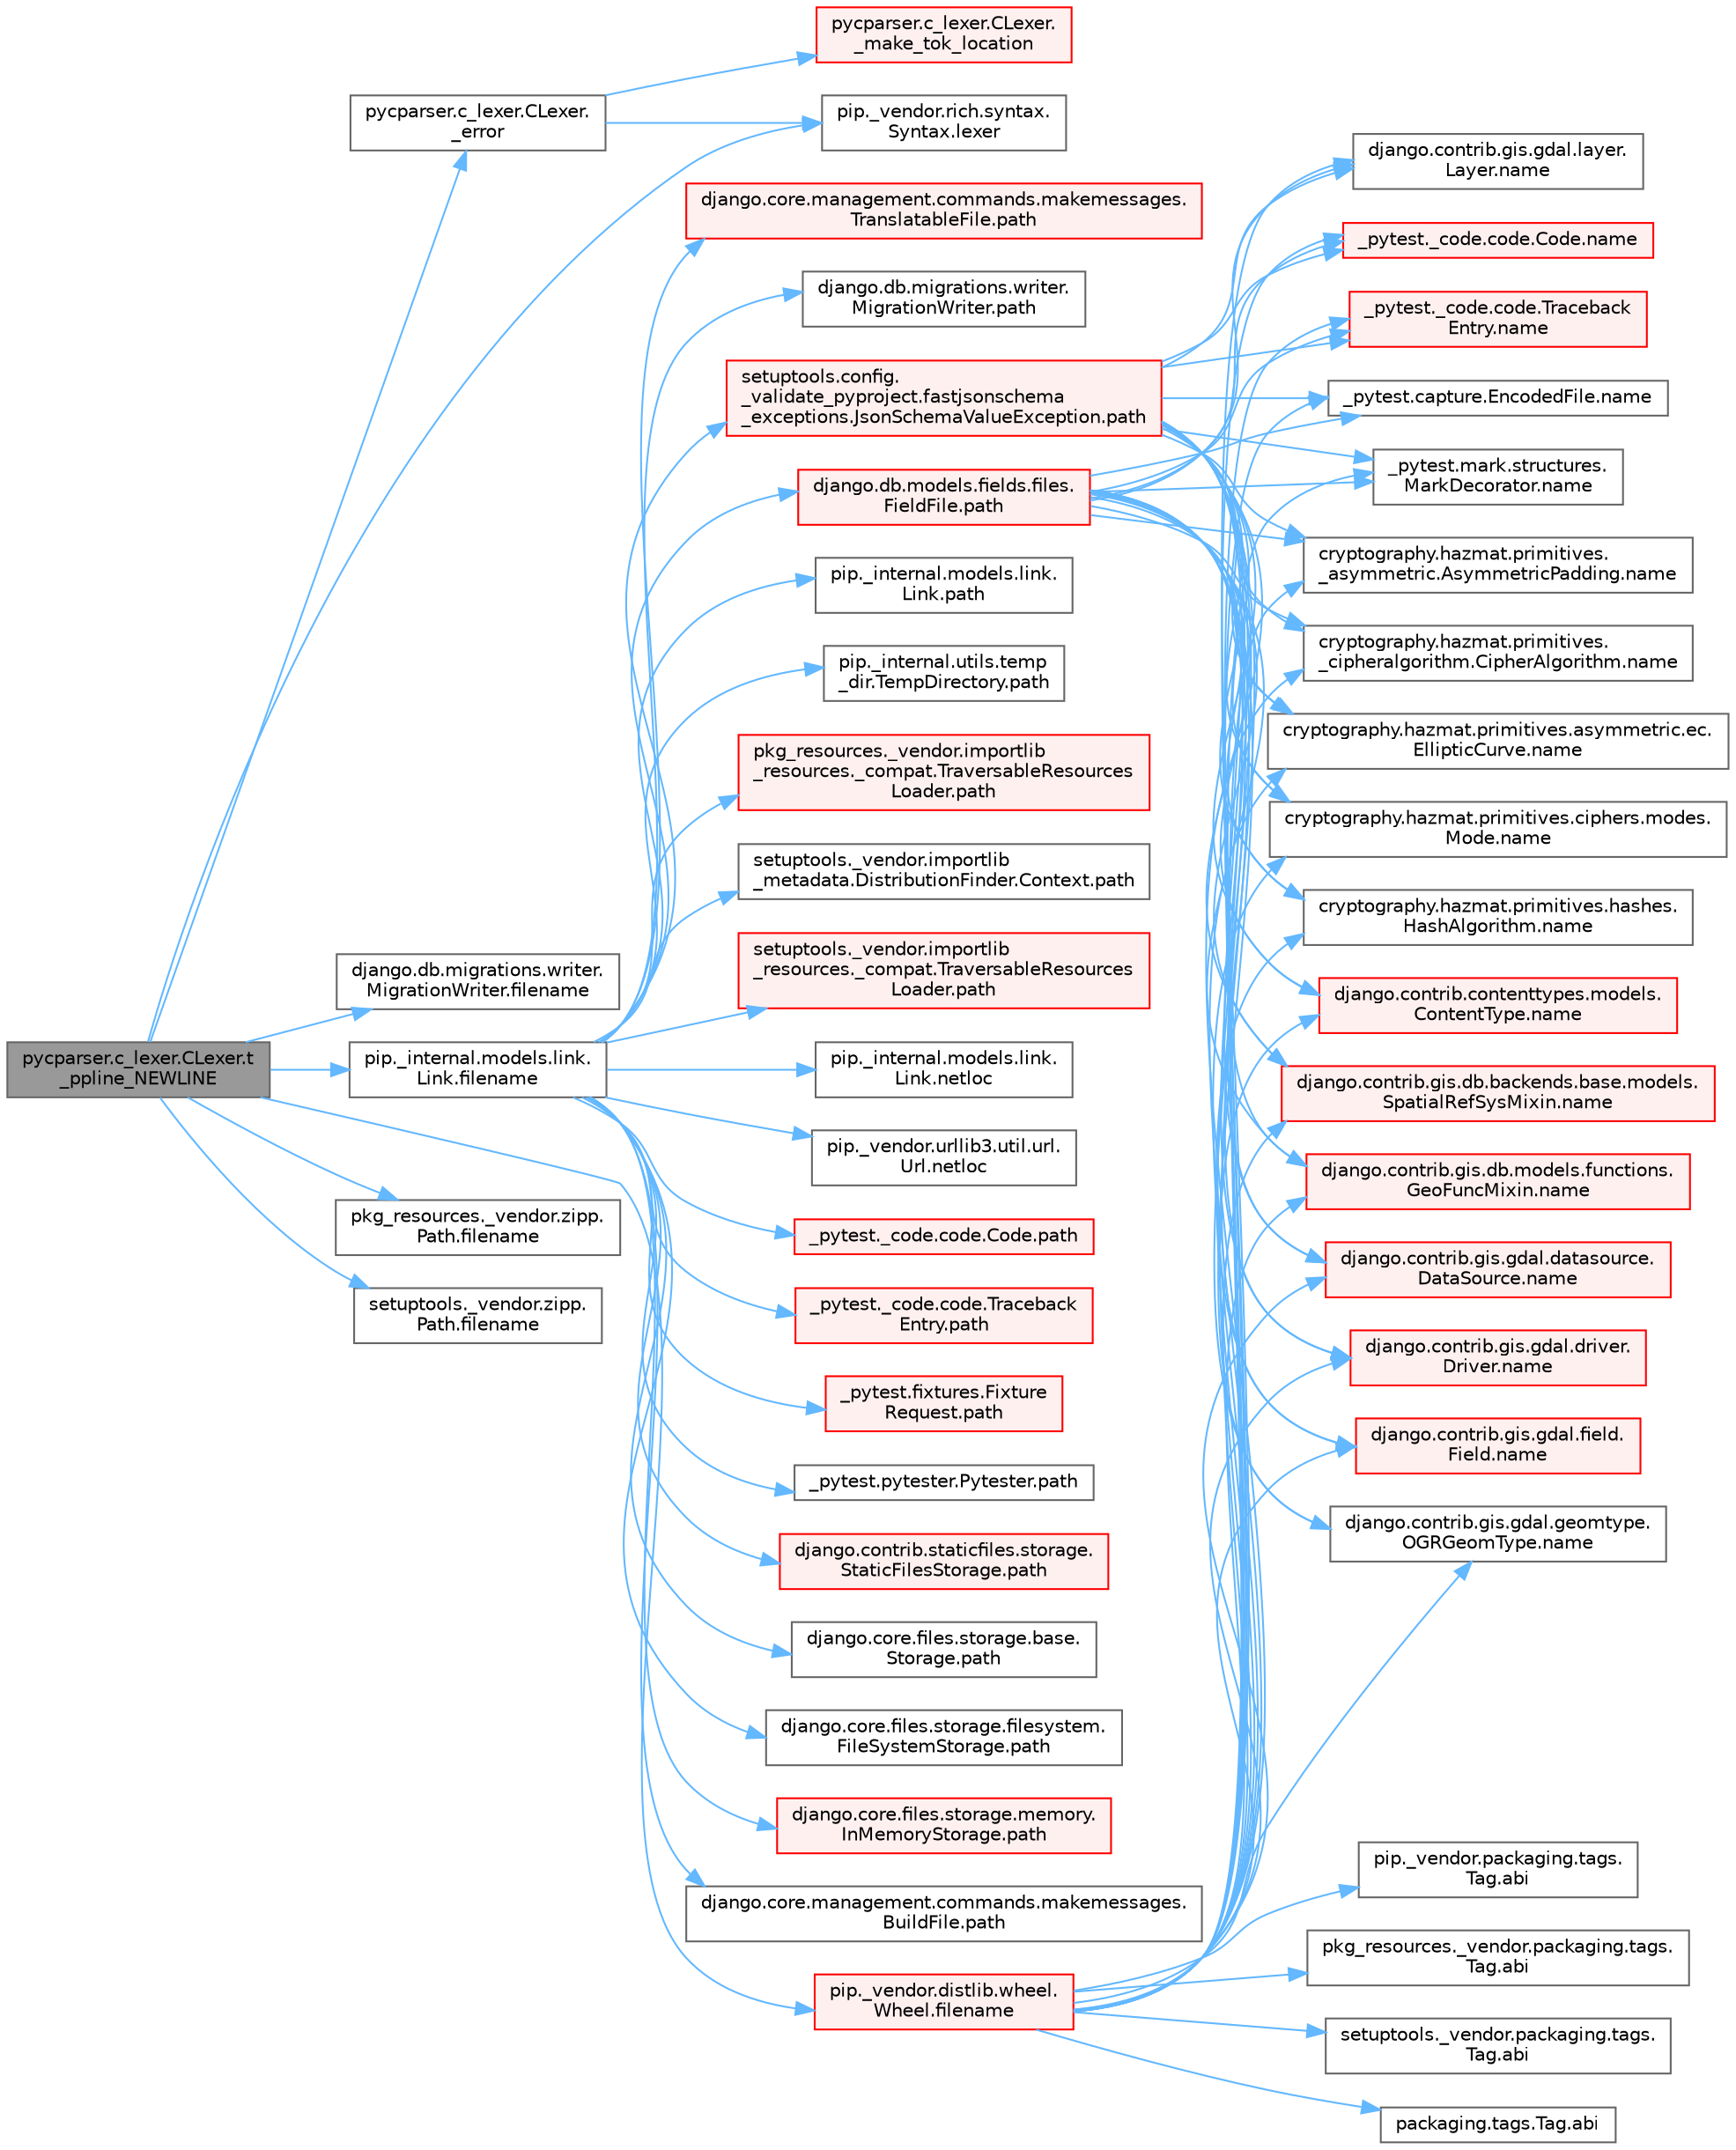 digraph "pycparser.c_lexer.CLexer.t_ppline_NEWLINE"
{
 // LATEX_PDF_SIZE
  bgcolor="transparent";
  edge [fontname=Helvetica,fontsize=10,labelfontname=Helvetica,labelfontsize=10];
  node [fontname=Helvetica,fontsize=10,shape=box,height=0.2,width=0.4];
  rankdir="LR";
  Node1 [id="Node000001",label="pycparser.c_lexer.CLexer.t\l_ppline_NEWLINE",height=0.2,width=0.4,color="gray40", fillcolor="grey60", style="filled", fontcolor="black",tooltip=" "];
  Node1 -> Node2 [id="edge1_Node000001_Node000002",color="steelblue1",style="solid",tooltip=" "];
  Node2 [id="Node000002",label="pycparser.c_lexer.CLexer.\l_error",height=0.2,width=0.4,color="grey40", fillcolor="white", style="filled",URL="$classpycparser_1_1c__lexer_1_1_c_lexer.html#a0c560c32c57634c411a5900bd46b2bb7",tooltip="– PRIVATE –######################"];
  Node2 -> Node3 [id="edge2_Node000002_Node000003",color="steelblue1",style="solid",tooltip=" "];
  Node3 [id="Node000003",label="pycparser.c_lexer.CLexer.\l_make_tok_location",height=0.2,width=0.4,color="red", fillcolor="#FFF0F0", style="filled",URL="$classpycparser_1_1c__lexer_1_1_c_lexer.html#acaae12d07d313d96c3fe93aa8aab4e9f",tooltip=" "];
  Node2 -> Node5 [id="edge3_Node000002_Node000005",color="steelblue1",style="solid",tooltip=" "];
  Node5 [id="Node000005",label="pip._vendor.rich.syntax.\lSyntax.lexer",height=0.2,width=0.4,color="grey40", fillcolor="white", style="filled",URL="$classpip_1_1__vendor_1_1rich_1_1syntax_1_1_syntax.html#a808a4e22fa8c34f00978e1cc9b018bcd",tooltip=" "];
  Node1 -> Node6 [id="edge4_Node000001_Node000006",color="steelblue1",style="solid",tooltip=" "];
  Node6 [id="Node000006",label="django.db.migrations.writer.\lMigrationWriter.filename",height=0.2,width=0.4,color="grey40", fillcolor="white", style="filled",URL="$classdjango_1_1db_1_1migrations_1_1writer_1_1_migration_writer.html#ae24480c1739a3664d744483f682558f6",tooltip=" "];
  Node1 -> Node7 [id="edge5_Node000001_Node000007",color="steelblue1",style="solid",tooltip=" "];
  Node7 [id="Node000007",label="pip._internal.models.link.\lLink.filename",height=0.2,width=0.4,color="grey40", fillcolor="white", style="filled",URL="$classpip_1_1__internal_1_1models_1_1link_1_1_link.html#a5fb02f5a5a42909c89a18745b74cf998",tooltip=" "];
  Node7 -> Node8 [id="edge6_Node000007_Node000008",color="steelblue1",style="solid",tooltip=" "];
  Node8 [id="Node000008",label="pip._internal.models.link.\lLink.netloc",height=0.2,width=0.4,color="grey40", fillcolor="white", style="filled",URL="$classpip_1_1__internal_1_1models_1_1link_1_1_link.html#a3b75bb1dffe191f8f61239e8af2135cc",tooltip=" "];
  Node7 -> Node9 [id="edge7_Node000007_Node000009",color="steelblue1",style="solid",tooltip=" "];
  Node9 [id="Node000009",label="pip._vendor.urllib3.util.url.\lUrl.netloc",height=0.2,width=0.4,color="grey40", fillcolor="white", style="filled",URL="$classpip_1_1__vendor_1_1urllib3_1_1util_1_1url_1_1_url.html#a21c30d00835154c0c1666297224417d4",tooltip=" "];
  Node7 -> Node10 [id="edge8_Node000007_Node000010",color="steelblue1",style="solid",tooltip=" "];
  Node10 [id="Node000010",label="_pytest._code.code.Code.path",height=0.2,width=0.4,color="red", fillcolor="#FFF0F0", style="filled",URL="$class__pytest_1_1__code_1_1code_1_1_code.html#a1dae55e90750fe77c7517f806a14d864",tooltip=" "];
  Node7 -> Node22 [id="edge9_Node000007_Node000022",color="steelblue1",style="solid",tooltip=" "];
  Node22 [id="Node000022",label="_pytest._code.code.Traceback\lEntry.path",height=0.2,width=0.4,color="red", fillcolor="#FFF0F0", style="filled",URL="$class__pytest_1_1__code_1_1code_1_1_traceback_entry.html#a5a88b9ae4623733566450a9e7d8387c0",tooltip=" "];
  Node7 -> Node24 [id="edge10_Node000007_Node000024",color="steelblue1",style="solid",tooltip=" "];
  Node24 [id="Node000024",label="_pytest.fixtures.Fixture\lRequest.path",height=0.2,width=0.4,color="red", fillcolor="#FFF0F0", style="filled",URL="$class__pytest_1_1fixtures_1_1_fixture_request.html#a6f6db59812d121b54cd67d5e434e1451",tooltip=" "];
  Node7 -> Node30 [id="edge11_Node000007_Node000030",color="steelblue1",style="solid",tooltip=" "];
  Node30 [id="Node000030",label="_pytest.pytester.Pytester.path",height=0.2,width=0.4,color="grey40", fillcolor="white", style="filled",URL="$class__pytest_1_1pytester_1_1_pytester.html#a403c804f74a87f5e5705774fa896cc1f",tooltip=" "];
  Node7 -> Node31 [id="edge12_Node000007_Node000031",color="steelblue1",style="solid",tooltip=" "];
  Node31 [id="Node000031",label="django.contrib.staticfiles.storage.\lStaticFilesStorage.path",height=0.2,width=0.4,color="red", fillcolor="#FFF0F0", style="filled",URL="$classdjango_1_1contrib_1_1staticfiles_1_1storage_1_1_static_files_storage.html#a4e96cc92fbde7423d1b74f3a50fc0bf6",tooltip=" "];
  Node7 -> Node477 [id="edge13_Node000007_Node000477",color="steelblue1",style="solid",tooltip=" "];
  Node477 [id="Node000477",label="django.core.files.storage.base.\lStorage.path",height=0.2,width=0.4,color="grey40", fillcolor="white", style="filled",URL="$classdjango_1_1core_1_1files_1_1storage_1_1base_1_1_storage.html#a9be8d49a55131dbbab2c5fd57f7e772c",tooltip=" "];
  Node7 -> Node478 [id="edge14_Node000007_Node000478",color="steelblue1",style="solid",tooltip=" "];
  Node478 [id="Node000478",label="django.core.files.storage.filesystem.\lFileSystemStorage.path",height=0.2,width=0.4,color="grey40", fillcolor="white", style="filled",URL="$classdjango_1_1core_1_1files_1_1storage_1_1filesystem_1_1_file_system_storage.html#abf8a7e88eedec3e1b2ea965cc0858d17",tooltip=" "];
  Node7 -> Node479 [id="edge15_Node000007_Node000479",color="steelblue1",style="solid",tooltip=" "];
  Node479 [id="Node000479",label="django.core.files.storage.memory.\lInMemoryStorage.path",height=0.2,width=0.4,color="red", fillcolor="#FFF0F0", style="filled",URL="$classdjango_1_1core_1_1files_1_1storage_1_1memory_1_1_in_memory_storage.html#a466c8e28fd11839318d2e4454b8ef89f",tooltip=" "];
  Node7 -> Node483 [id="edge16_Node000007_Node000483",color="steelblue1",style="solid",tooltip=" "];
  Node483 [id="Node000483",label="django.core.management.commands.makemessages.\lBuildFile.path",height=0.2,width=0.4,color="grey40", fillcolor="white", style="filled",URL="$classdjango_1_1core_1_1management_1_1commands_1_1makemessages_1_1_build_file.html#ac06388718e902543bc00a7c6565105fc",tooltip=" "];
  Node7 -> Node484 [id="edge17_Node000007_Node000484",color="steelblue1",style="solid",tooltip=" "];
  Node484 [id="Node000484",label="django.core.management.commands.makemessages.\lTranslatableFile.path",height=0.2,width=0.4,color="red", fillcolor="#FFF0F0", style="filled",URL="$classdjango_1_1core_1_1management_1_1commands_1_1makemessages_1_1_translatable_file.html#ad851d5e6b8a65f5915ccfd4a30fb8026",tooltip=" "];
  Node7 -> Node485 [id="edge18_Node000007_Node000485",color="steelblue1",style="solid",tooltip=" "];
  Node485 [id="Node000485",label="django.db.migrations.writer.\lMigrationWriter.path",height=0.2,width=0.4,color="grey40", fillcolor="white", style="filled",URL="$classdjango_1_1db_1_1migrations_1_1writer_1_1_migration_writer.html#a45469d67e8f80996c982470d36136184",tooltip=" "];
  Node7 -> Node486 [id="edge19_Node000007_Node000486",color="steelblue1",style="solid",tooltip=" "];
  Node486 [id="Node000486",label="django.db.models.fields.files.\lFieldFile.path",height=0.2,width=0.4,color="red", fillcolor="#FFF0F0", style="filled",URL="$classdjango_1_1db_1_1models_1_1fields_1_1files_1_1_field_file.html#ae91c4ed0643fb9bd8959d0db8eb44f80",tooltip=" "];
  Node486 -> Node405 [id="edge20_Node000486_Node000405",color="steelblue1",style="solid",tooltip=" "];
  Node405 [id="Node000405",label="_pytest._code.code.Code.name",height=0.2,width=0.4,color="red", fillcolor="#FFF0F0", style="filled",URL="$class__pytest_1_1__code_1_1code_1_1_code.html#a1f3cbc53ca6df4a1bab12183694b6e78",tooltip=" "];
  Node486 -> Node406 [id="edge21_Node000486_Node000406",color="steelblue1",style="solid",tooltip=" "];
  Node406 [id="Node000406",label="_pytest._code.code.Traceback\lEntry.name",height=0.2,width=0.4,color="red", fillcolor="#FFF0F0", style="filled",URL="$class__pytest_1_1__code_1_1code_1_1_traceback_entry.html#a106b95c0753f41669fbfb8ee4c11ad3d",tooltip=" "];
  Node486 -> Node407 [id="edge22_Node000486_Node000407",color="steelblue1",style="solid",tooltip=" "];
  Node407 [id="Node000407",label="_pytest.capture.EncodedFile.name",height=0.2,width=0.4,color="grey40", fillcolor="white", style="filled",URL="$class__pytest_1_1capture_1_1_encoded_file.html#a738c73b5de21c7261d9e51f71e4f0397",tooltip=" "];
  Node486 -> Node408 [id="edge23_Node000486_Node000408",color="steelblue1",style="solid",tooltip=" "];
  Node408 [id="Node000408",label="_pytest.mark.structures.\lMarkDecorator.name",height=0.2,width=0.4,color="grey40", fillcolor="white", style="filled",URL="$class__pytest_1_1mark_1_1structures_1_1_mark_decorator.html#ae8f66760cda125450e0e3bd38689c72f",tooltip=" "];
  Node486 -> Node409 [id="edge24_Node000486_Node000409",color="steelblue1",style="solid",tooltip=" "];
  Node409 [id="Node000409",label="cryptography.hazmat.primitives.\l_asymmetric.AsymmetricPadding.name",height=0.2,width=0.4,color="grey40", fillcolor="white", style="filled",URL="$classcryptography_1_1hazmat_1_1primitives_1_1__asymmetric_1_1_asymmetric_padding.html#a8f72e8284cb336861a873ed5ce0e39b5",tooltip=" "];
  Node486 -> Node410 [id="edge25_Node000486_Node000410",color="steelblue1",style="solid",tooltip=" "];
  Node410 [id="Node000410",label="cryptography.hazmat.primitives.\l_cipheralgorithm.CipherAlgorithm.name",height=0.2,width=0.4,color="grey40", fillcolor="white", style="filled",URL="$classcryptography_1_1hazmat_1_1primitives_1_1__cipheralgorithm_1_1_cipher_algorithm.html#a50567a5c3388450ab7aa883ab34a1ac7",tooltip=" "];
  Node486 -> Node411 [id="edge26_Node000486_Node000411",color="steelblue1",style="solid",tooltip=" "];
  Node411 [id="Node000411",label="cryptography.hazmat.primitives.asymmetric.ec.\lEllipticCurve.name",height=0.2,width=0.4,color="grey40", fillcolor="white", style="filled",URL="$classcryptography_1_1hazmat_1_1primitives_1_1asymmetric_1_1ec_1_1_elliptic_curve.html#a2775c4e945309a6c7ea33dace1698a60",tooltip=" "];
  Node486 -> Node412 [id="edge27_Node000486_Node000412",color="steelblue1",style="solid",tooltip=" "];
  Node412 [id="Node000412",label="cryptography.hazmat.primitives.ciphers.modes.\lMode.name",height=0.2,width=0.4,color="grey40", fillcolor="white", style="filled",URL="$classcryptography_1_1hazmat_1_1primitives_1_1ciphers_1_1modes_1_1_mode.html#a99d93fd1370a2abbb5bb5cffbd5ff0f7",tooltip=" "];
  Node486 -> Node413 [id="edge28_Node000486_Node000413",color="steelblue1",style="solid",tooltip=" "];
  Node413 [id="Node000413",label="cryptography.hazmat.primitives.hashes.\lHashAlgorithm.name",height=0.2,width=0.4,color="grey40", fillcolor="white", style="filled",URL="$classcryptography_1_1hazmat_1_1primitives_1_1hashes_1_1_hash_algorithm.html#a42c7e1582d9b46a015774af9e5cbbb0b",tooltip=" "];
  Node486 -> Node414 [id="edge29_Node000486_Node000414",color="steelblue1",style="solid",tooltip=" "];
  Node414 [id="Node000414",label="django.contrib.contenttypes.models.\lContentType.name",height=0.2,width=0.4,color="red", fillcolor="#FFF0F0", style="filled",URL="$classdjango_1_1contrib_1_1contenttypes_1_1models_1_1_content_type.html#a305b62f56597bb2e4823dcf5e6ccdcf8",tooltip=" "];
  Node486 -> Node416 [id="edge30_Node000486_Node000416",color="steelblue1",style="solid",tooltip=" "];
  Node416 [id="Node000416",label="django.contrib.gis.db.backends.base.models.\lSpatialRefSysMixin.name",height=0.2,width=0.4,color="red", fillcolor="#FFF0F0", style="filled",URL="$classdjango_1_1contrib_1_1gis_1_1db_1_1backends_1_1base_1_1models_1_1_spatial_ref_sys_mixin.html#a56fe36e786b49160249395f453dd1cab",tooltip=" "];
  Node486 -> Node417 [id="edge31_Node000486_Node000417",color="steelblue1",style="solid",tooltip=" "];
  Node417 [id="Node000417",label="django.contrib.gis.db.models.functions.\lGeoFuncMixin.name",height=0.2,width=0.4,color="red", fillcolor="#FFF0F0", style="filled",URL="$classdjango_1_1contrib_1_1gis_1_1db_1_1models_1_1functions_1_1_geo_func_mixin.html#adeeb6b2c9db337396468712e919af622",tooltip=" "];
  Node486 -> Node418 [id="edge32_Node000486_Node000418",color="steelblue1",style="solid",tooltip=" "];
  Node418 [id="Node000418",label="django.contrib.gis.gdal.datasource.\lDataSource.name",height=0.2,width=0.4,color="red", fillcolor="#FFF0F0", style="filled",URL="$classdjango_1_1contrib_1_1gis_1_1gdal_1_1datasource_1_1_data_source.html#aaa98728c7ef6f4d96c689550e8af3ed5",tooltip=" "];
  Node486 -> Node432 [id="edge33_Node000486_Node000432",color="steelblue1",style="solid",tooltip=" "];
  Node432 [id="Node000432",label="django.contrib.gis.gdal.driver.\lDriver.name",height=0.2,width=0.4,color="red", fillcolor="#FFF0F0", style="filled",URL="$classdjango_1_1contrib_1_1gis_1_1gdal_1_1driver_1_1_driver.html#aaa5d4d1b9fd762839db84d1e56e36b7f",tooltip=" "];
  Node486 -> Node433 [id="edge34_Node000486_Node000433",color="steelblue1",style="solid",tooltip=" "];
  Node433 [id="Node000433",label="django.contrib.gis.gdal.field.\lField.name",height=0.2,width=0.4,color="red", fillcolor="#FFF0F0", style="filled",URL="$classdjango_1_1contrib_1_1gis_1_1gdal_1_1field_1_1_field.html#a28a3b0af5006d5abf34d5b1497011368",tooltip=" "];
  Node486 -> Node434 [id="edge35_Node000486_Node000434",color="steelblue1",style="solid",tooltip=" "];
  Node434 [id="Node000434",label="django.contrib.gis.gdal.geomtype.\lOGRGeomType.name",height=0.2,width=0.4,color="grey40", fillcolor="white", style="filled",URL="$classdjango_1_1contrib_1_1gis_1_1gdal_1_1geomtype_1_1_o_g_r_geom_type.html#a719b3100682ab8df79fd8a2484163b8e",tooltip=" "];
  Node486 -> Node435 [id="edge36_Node000486_Node000435",color="steelblue1",style="solid",tooltip=" "];
  Node435 [id="Node000435",label="django.contrib.gis.gdal.layer.\lLayer.name",height=0.2,width=0.4,color="grey40", fillcolor="white", style="filled",URL="$classdjango_1_1contrib_1_1gis_1_1gdal_1_1layer_1_1_layer.html#a53791d8e2fe8b1ca86b426a625e7d66c",tooltip=" "];
  Node7 -> Node1143 [id="edge37_Node000007_Node001143",color="steelblue1",style="solid",tooltip=" "];
  Node1143 [id="Node001143",label="pip._internal.models.link.\lLink.path",height=0.2,width=0.4,color="grey40", fillcolor="white", style="filled",URL="$classpip_1_1__internal_1_1models_1_1link_1_1_link.html#a30f454216dcb615e3ed986238490f180",tooltip=" "];
  Node7 -> Node1144 [id="edge38_Node000007_Node001144",color="steelblue1",style="solid",tooltip=" "];
  Node1144 [id="Node001144",label="pip._internal.utils.temp\l_dir.TempDirectory.path",height=0.2,width=0.4,color="grey40", fillcolor="white", style="filled",URL="$classpip_1_1__internal_1_1utils_1_1temp__dir_1_1_temp_directory.html#afe6b2d95c070c6570957de5696ff3a6e",tooltip=" "];
  Node7 -> Node1145 [id="edge39_Node000007_Node001145",color="steelblue1",style="solid",tooltip=" "];
  Node1145 [id="Node001145",label="pkg_resources._vendor.importlib\l_resources._compat.TraversableResources\lLoader.path",height=0.2,width=0.4,color="red", fillcolor="#FFF0F0", style="filled",URL="$classpkg__resources_1_1__vendor_1_1importlib__resources_1_1__compat_1_1_traversable_resources_loader.html#acfc17872a53cbe02f6c34eda2bb162f2",tooltip=" "];
  Node7 -> Node1147 [id="edge40_Node000007_Node001147",color="steelblue1",style="solid",tooltip=" "];
  Node1147 [id="Node001147",label="setuptools._vendor.importlib\l_metadata.DistributionFinder.Context.path",height=0.2,width=0.4,color="grey40", fillcolor="white", style="filled",URL="$classsetuptools_1_1__vendor_1_1importlib__metadata_1_1_distribution_finder_1_1_context.html#a84a429ddce40738ea5c0edb53799ee8d",tooltip=" "];
  Node7 -> Node1148 [id="edge41_Node000007_Node001148",color="steelblue1",style="solid",tooltip=" "];
  Node1148 [id="Node001148",label="setuptools._vendor.importlib\l_resources._compat.TraversableResources\lLoader.path",height=0.2,width=0.4,color="red", fillcolor="#FFF0F0", style="filled",URL="$classsetuptools_1_1__vendor_1_1importlib__resources_1_1__compat_1_1_traversable_resources_loader.html#a9b9cf5b6723d48f7a779b6ae71d53699",tooltip=" "];
  Node7 -> Node1149 [id="edge42_Node000007_Node001149",color="steelblue1",style="solid",tooltip=" "];
  Node1149 [id="Node001149",label="setuptools.config.\l_validate_pyproject.fastjsonschema\l_exceptions.JsonSchemaValueException.path",height=0.2,width=0.4,color="red", fillcolor="#FFF0F0", style="filled",URL="$classsetuptools_1_1config_1_1__validate__pyproject_1_1fastjsonschema__exceptions_1_1_json_schema_value_exception.html#a59179b3d1dc16c7087530bbc10bcf857",tooltip=" "];
  Node1149 -> Node405 [id="edge43_Node001149_Node000405",color="steelblue1",style="solid",tooltip=" "];
  Node1149 -> Node406 [id="edge44_Node001149_Node000406",color="steelblue1",style="solid",tooltip=" "];
  Node1149 -> Node407 [id="edge45_Node001149_Node000407",color="steelblue1",style="solid",tooltip=" "];
  Node1149 -> Node408 [id="edge46_Node001149_Node000408",color="steelblue1",style="solid",tooltip=" "];
  Node1149 -> Node409 [id="edge47_Node001149_Node000409",color="steelblue1",style="solid",tooltip=" "];
  Node1149 -> Node410 [id="edge48_Node001149_Node000410",color="steelblue1",style="solid",tooltip=" "];
  Node1149 -> Node411 [id="edge49_Node001149_Node000411",color="steelblue1",style="solid",tooltip=" "];
  Node1149 -> Node412 [id="edge50_Node001149_Node000412",color="steelblue1",style="solid",tooltip=" "];
  Node1149 -> Node413 [id="edge51_Node001149_Node000413",color="steelblue1",style="solid",tooltip=" "];
  Node1149 -> Node414 [id="edge52_Node001149_Node000414",color="steelblue1",style="solid",tooltip=" "];
  Node1149 -> Node416 [id="edge53_Node001149_Node000416",color="steelblue1",style="solid",tooltip=" "];
  Node1149 -> Node417 [id="edge54_Node001149_Node000417",color="steelblue1",style="solid",tooltip=" "];
  Node1149 -> Node418 [id="edge55_Node001149_Node000418",color="steelblue1",style="solid",tooltip=" "];
  Node1149 -> Node432 [id="edge56_Node001149_Node000432",color="steelblue1",style="solid",tooltip=" "];
  Node1149 -> Node433 [id="edge57_Node001149_Node000433",color="steelblue1",style="solid",tooltip=" "];
  Node1149 -> Node434 [id="edge58_Node001149_Node000434",color="steelblue1",style="solid",tooltip=" "];
  Node1149 -> Node435 [id="edge59_Node001149_Node000435",color="steelblue1",style="solid",tooltip=" "];
  Node1 -> Node578 [id="edge60_Node000001_Node000578",color="steelblue1",style="solid",tooltip=" "];
  Node578 [id="Node000578",label="pip._vendor.distlib.wheel.\lWheel.filename",height=0.2,width=0.4,color="red", fillcolor="#FFF0F0", style="filled",URL="$classpip_1_1__vendor_1_1distlib_1_1wheel_1_1_wheel.html#a396687a6caff7584126f2dec111900fd",tooltip=" "];
  Node578 -> Node579 [id="edge61_Node000578_Node000579",color="steelblue1",style="solid",tooltip=" "];
  Node579 [id="Node000579",label="packaging.tags.Tag.abi",height=0.2,width=0.4,color="grey40", fillcolor="white", style="filled",URL="$classpackaging_1_1tags_1_1_tag.html#a4a75fb15cbd3769bd4a7595cd409e009",tooltip=" "];
  Node578 -> Node580 [id="edge62_Node000578_Node000580",color="steelblue1",style="solid",tooltip=" "];
  Node580 [id="Node000580",label="pip._vendor.packaging.tags.\lTag.abi",height=0.2,width=0.4,color="grey40", fillcolor="white", style="filled",URL="$classpip_1_1__vendor_1_1packaging_1_1tags_1_1_tag.html#a776ff442e7c80cf8c8f724f6228c5245",tooltip=" "];
  Node578 -> Node581 [id="edge63_Node000578_Node000581",color="steelblue1",style="solid",tooltip=" "];
  Node581 [id="Node000581",label="pkg_resources._vendor.packaging.tags.\lTag.abi",height=0.2,width=0.4,color="grey40", fillcolor="white", style="filled",URL="$classpkg__resources_1_1__vendor_1_1packaging_1_1tags_1_1_tag.html#a52f73b21efff3010f8abc0afb1f7cbed",tooltip=" "];
  Node578 -> Node582 [id="edge64_Node000578_Node000582",color="steelblue1",style="solid",tooltip=" "];
  Node582 [id="Node000582",label="setuptools._vendor.packaging.tags.\lTag.abi",height=0.2,width=0.4,color="grey40", fillcolor="white", style="filled",URL="$classsetuptools_1_1__vendor_1_1packaging_1_1tags_1_1_tag.html#ad91147c4690c898662f5f2df7adee5a1",tooltip=" "];
  Node578 -> Node405 [id="edge65_Node000578_Node000405",color="steelblue1",style="solid",tooltip=" "];
  Node578 -> Node406 [id="edge66_Node000578_Node000406",color="steelblue1",style="solid",tooltip=" "];
  Node578 -> Node407 [id="edge67_Node000578_Node000407",color="steelblue1",style="solid",tooltip=" "];
  Node578 -> Node408 [id="edge68_Node000578_Node000408",color="steelblue1",style="solid",tooltip=" "];
  Node578 -> Node409 [id="edge69_Node000578_Node000409",color="steelblue1",style="solid",tooltip=" "];
  Node578 -> Node410 [id="edge70_Node000578_Node000410",color="steelblue1",style="solid",tooltip=" "];
  Node578 -> Node411 [id="edge71_Node000578_Node000411",color="steelblue1",style="solid",tooltip=" "];
  Node578 -> Node412 [id="edge72_Node000578_Node000412",color="steelblue1",style="solid",tooltip=" "];
  Node578 -> Node413 [id="edge73_Node000578_Node000413",color="steelblue1",style="solid",tooltip=" "];
  Node578 -> Node414 [id="edge74_Node000578_Node000414",color="steelblue1",style="solid",tooltip=" "];
  Node578 -> Node416 [id="edge75_Node000578_Node000416",color="steelblue1",style="solid",tooltip=" "];
  Node578 -> Node417 [id="edge76_Node000578_Node000417",color="steelblue1",style="solid",tooltip=" "];
  Node578 -> Node418 [id="edge77_Node000578_Node000418",color="steelblue1",style="solid",tooltip=" "];
  Node578 -> Node432 [id="edge78_Node000578_Node000432",color="steelblue1",style="solid",tooltip=" "];
  Node578 -> Node433 [id="edge79_Node000578_Node000433",color="steelblue1",style="solid",tooltip=" "];
  Node578 -> Node434 [id="edge80_Node000578_Node000434",color="steelblue1",style="solid",tooltip=" "];
  Node578 -> Node435 [id="edge81_Node000578_Node000435",color="steelblue1",style="solid",tooltip=" "];
  Node1 -> Node991 [id="edge82_Node000001_Node000991",color="steelblue1",style="solid",tooltip=" "];
  Node991 [id="Node000991",label="pkg_resources._vendor.zipp.\lPath.filename",height=0.2,width=0.4,color="grey40", fillcolor="white", style="filled",URL="$classpkg__resources_1_1__vendor_1_1zipp_1_1_path.html#a364eea0ac8419e712d546d032dd6cd86",tooltip=" "];
  Node1 -> Node992 [id="edge83_Node000001_Node000992",color="steelblue1",style="solid",tooltip=" "];
  Node992 [id="Node000992",label="setuptools._vendor.zipp.\lPath.filename",height=0.2,width=0.4,color="grey40", fillcolor="white", style="filled",URL="$classsetuptools_1_1__vendor_1_1zipp_1_1_path.html#a79fd7191e6fedef64bfc8367ffb48472",tooltip=" "];
  Node1 -> Node5 [id="edge84_Node000001_Node000005",color="steelblue1",style="solid",tooltip=" "];
}
